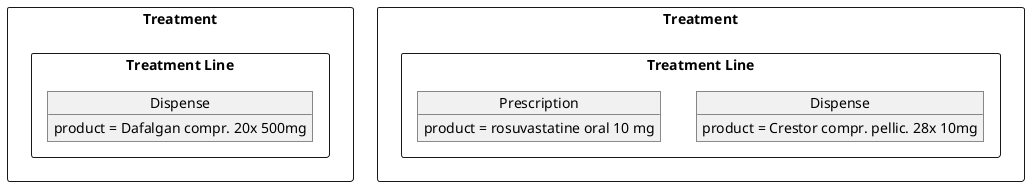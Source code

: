 @startuml

package "Treatment" <<Rectangle>>
 {
package "Treatment Line" as t1  <<Rectangle>> {

object "Dispense" as d2  {
product = Dafalgan compr. 20x 500mg 
    }
}



}
package "Treatment" as t2 <<Rectangle>>
 {
package "Treatment Line"  <<Rectangle>> {

object Dispense{
product = Crestor compr. pellic. 28x 10mg
    }

object Prescription{
   product = rosuvastatine oral 10 mg
    }
}
 }
@enduml
